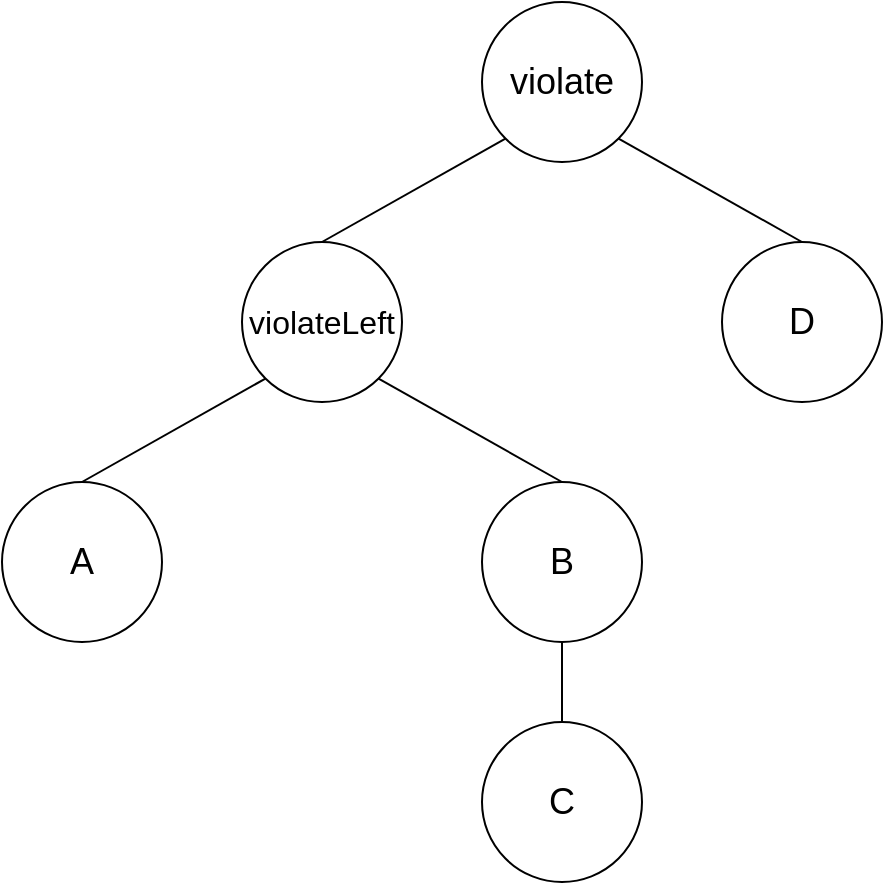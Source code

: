 <mxfile version="12.9.13" type="device"><diagram id="7Ven0WC5AWiCiCp0ScrJ" name="Page-1"><mxGraphModel dx="813" dy="470" grid="1" gridSize="10" guides="1" tooltips="1" connect="1" arrows="1" fold="1" page="1" pageScale="1" pageWidth="827" pageHeight="1169" math="0" shadow="0"><root><mxCell id="0"/><mxCell id="1" parent="0"/><mxCell id="A9_8ensDsgf5IQHxTcst-1" value="&lt;font style=&quot;font-size: 18px&quot;&gt;violate&lt;/font&gt;" style="ellipse;whiteSpace=wrap;html=1;aspect=fixed;" vertex="1" parent="1"><mxGeometry x="400" y="160" width="80" height="80" as="geometry"/></mxCell><mxCell id="A9_8ensDsgf5IQHxTcst-2" value="&lt;font style=&quot;font-size: 16px&quot;&gt;violateLeft&lt;/font&gt;" style="ellipse;whiteSpace=wrap;html=1;aspect=fixed;" vertex="1" parent="1"><mxGeometry x="280" y="280" width="80" height="80" as="geometry"/></mxCell><mxCell id="A9_8ensDsgf5IQHxTcst-3" value="&lt;font style=&quot;font-size: 18px&quot;&gt;D&lt;/font&gt;" style="ellipse;whiteSpace=wrap;html=1;aspect=fixed;" vertex="1" parent="1"><mxGeometry x="520" y="280" width="80" height="80" as="geometry"/></mxCell><mxCell id="A9_8ensDsgf5IQHxTcst-4" value="&lt;font style=&quot;font-size: 18px&quot;&gt;A&lt;/font&gt;" style="ellipse;whiteSpace=wrap;html=1;aspect=fixed;" vertex="1" parent="1"><mxGeometry x="160" y="400" width="80" height="80" as="geometry"/></mxCell><mxCell id="A9_8ensDsgf5IQHxTcst-5" value="&lt;font style=&quot;font-size: 18px&quot;&gt;B&lt;/font&gt;" style="ellipse;whiteSpace=wrap;html=1;aspect=fixed;" vertex="1" parent="1"><mxGeometry x="400" y="400" width="80" height="80" as="geometry"/></mxCell><mxCell id="A9_8ensDsgf5IQHxTcst-6" value="&lt;font style=&quot;font-size: 18px&quot;&gt;C&lt;/font&gt;" style="ellipse;whiteSpace=wrap;html=1;aspect=fixed;" vertex="1" parent="1"><mxGeometry x="400" y="520" width="80" height="80" as="geometry"/></mxCell><mxCell id="A9_8ensDsgf5IQHxTcst-7" value="" style="endArrow=none;html=1;entryX=0;entryY=1;entryDx=0;entryDy=0;exitX=0.5;exitY=0;exitDx=0;exitDy=0;" edge="1" parent="1" source="A9_8ensDsgf5IQHxTcst-2" target="A9_8ensDsgf5IQHxTcst-1"><mxGeometry width="50" height="50" relative="1" as="geometry"><mxPoint x="340" y="270" as="sourcePoint"/><mxPoint x="390" y="220" as="targetPoint"/></mxGeometry></mxCell><mxCell id="A9_8ensDsgf5IQHxTcst-8" value="" style="endArrow=none;html=1;entryX=1;entryY=1;entryDx=0;entryDy=0;exitX=0.5;exitY=0;exitDx=0;exitDy=0;" edge="1" parent="1" source="A9_8ensDsgf5IQHxTcst-3" target="A9_8ensDsgf5IQHxTcst-1"><mxGeometry width="50" height="50" relative="1" as="geometry"><mxPoint x="370" y="340" as="sourcePoint"/><mxPoint x="420" y="290" as="targetPoint"/></mxGeometry></mxCell><mxCell id="A9_8ensDsgf5IQHxTcst-9" value="" style="endArrow=none;html=1;entryX=0;entryY=1;entryDx=0;entryDy=0;exitX=0.5;exitY=0;exitDx=0;exitDy=0;" edge="1" parent="1" source="A9_8ensDsgf5IQHxTcst-4" target="A9_8ensDsgf5IQHxTcst-2"><mxGeometry width="50" height="50" relative="1" as="geometry"><mxPoint x="370" y="370" as="sourcePoint"/><mxPoint x="420" y="320" as="targetPoint"/></mxGeometry></mxCell><mxCell id="A9_8ensDsgf5IQHxTcst-10" value="" style="endArrow=none;html=1;entryX=1;entryY=1;entryDx=0;entryDy=0;exitX=0.5;exitY=0;exitDx=0;exitDy=0;" edge="1" parent="1" source="A9_8ensDsgf5IQHxTcst-5" target="A9_8ensDsgf5IQHxTcst-2"><mxGeometry width="50" height="50" relative="1" as="geometry"><mxPoint x="370" y="430" as="sourcePoint"/><mxPoint x="420" y="380" as="targetPoint"/></mxGeometry></mxCell><mxCell id="A9_8ensDsgf5IQHxTcst-11" value="" style="endArrow=none;html=1;exitX=0.5;exitY=1;exitDx=0;exitDy=0;entryX=0.5;entryY=0;entryDx=0;entryDy=0;" edge="1" parent="1" source="A9_8ensDsgf5IQHxTcst-5" target="A9_8ensDsgf5IQHxTcst-6"><mxGeometry width="50" height="50" relative="1" as="geometry"><mxPoint x="370" y="500" as="sourcePoint"/><mxPoint x="420" y="450" as="targetPoint"/></mxGeometry></mxCell></root></mxGraphModel></diagram></mxfile>